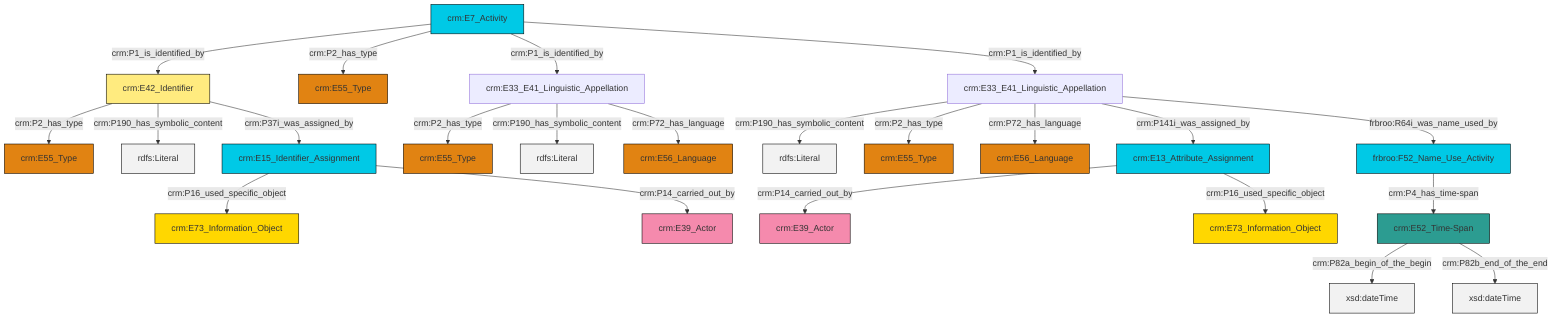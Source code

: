 graph TD
classDef Literal fill:#f2f2f2,stroke:#000000;
classDef CRM_Entity fill:#FFFFFF,stroke:#000000;
classDef Temporal_Entity fill:#00C9E6, stroke:#000000;
classDef Type fill:#E18312, stroke:#000000;
classDef Time-Span fill:#2C9C91, stroke:#000000;
classDef Appellation fill:#FFEB7F, stroke:#000000;
classDef Place fill:#008836, stroke:#000000;
classDef Persistent_Item fill:#B266B2, stroke:#000000;
classDef Conceptual_Object fill:#FFD700, stroke:#000000;
classDef Physical_Thing fill:#D2B48C, stroke:#000000;
classDef Actor fill:#f58aad, stroke:#000000;
classDef PC_Classes fill:#4ce600, stroke:#000000;
classDef Multi fill:#cccccc,stroke:#000000;

0["crm:E52_Time-Span"]:::Time-Span -->|crm:P82a_begin_of_the_begin| 1[xsd:dateTime]:::Literal
2["crm:E7_Activity"]:::Temporal_Entity -->|crm:P1_is_identified_by| 3["crm:E42_Identifier"]:::Appellation
3["crm:E42_Identifier"]:::Appellation -->|crm:P2_has_type| 6["crm:E55_Type"]:::Type
10["crm:E13_Attribute_Assignment"]:::Temporal_Entity -->|crm:P14_carried_out_by| 11["crm:E39_Actor"]:::Actor
12["crm:E33_E41_Linguistic_Appellation"]:::Default -->|crm:P190_has_symbolic_content| 13[rdfs:Literal]:::Literal
2["crm:E7_Activity"]:::Temporal_Entity -->|crm:P2_has_type| 4["crm:E55_Type"]:::Type
19["crm:E15_Identifier_Assignment"]:::Temporal_Entity -->|crm:P16_used_specific_object| 20["crm:E73_Information_Object"]:::Conceptual_Object
16["frbroo:F52_Name_Use_Activity"]:::Temporal_Entity -->|crm:P4_has_time-span| 0["crm:E52_Time-Span"]:::Time-Span
2["crm:E7_Activity"]:::Temporal_Entity -->|crm:P1_is_identified_by| 21["crm:E33_E41_Linguistic_Appellation"]:::Default
10["crm:E13_Attribute_Assignment"]:::Temporal_Entity -->|crm:P16_used_specific_object| 22["crm:E73_Information_Object"]:::Conceptual_Object
12["crm:E33_E41_Linguistic_Appellation"]:::Default -->|crm:P2_has_type| 8["crm:E55_Type"]:::Type
12["crm:E33_E41_Linguistic_Appellation"]:::Default -->|crm:P72_has_language| 24["crm:E56_Language"]:::Type
2["crm:E7_Activity"]:::Temporal_Entity -->|crm:P1_is_identified_by| 12["crm:E33_E41_Linguistic_Appellation"]:::Default
3["crm:E42_Identifier"]:::Appellation -->|crm:P190_has_symbolic_content| 28[rdfs:Literal]:::Literal
19["crm:E15_Identifier_Assignment"]:::Temporal_Entity -->|crm:P14_carried_out_by| 14["crm:E39_Actor"]:::Actor
3["crm:E42_Identifier"]:::Appellation -->|crm:P37i_was_assigned_by| 19["crm:E15_Identifier_Assignment"]:::Temporal_Entity
21["crm:E33_E41_Linguistic_Appellation"]:::Default -->|crm:P2_has_type| 25["crm:E55_Type"]:::Type
12["crm:E33_E41_Linguistic_Appellation"]:::Default -->|crm:P141i_was_assigned_by| 10["crm:E13_Attribute_Assignment"]:::Temporal_Entity
0["crm:E52_Time-Span"]:::Time-Span -->|crm:P82b_end_of_the_end| 34[xsd:dateTime]:::Literal
21["crm:E33_E41_Linguistic_Appellation"]:::Default -->|crm:P190_has_symbolic_content| 35[rdfs:Literal]:::Literal
21["crm:E33_E41_Linguistic_Appellation"]:::Default -->|crm:P72_has_language| 31["crm:E56_Language"]:::Type
12["crm:E33_E41_Linguistic_Appellation"]:::Default -->|frbroo:R64i_was_name_used_by| 16["frbroo:F52_Name_Use_Activity"]:::Temporal_Entity
